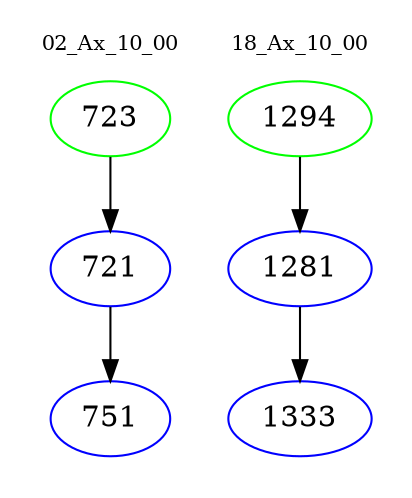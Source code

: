digraph{
subgraph cluster_0 {
color = white
label = "02_Ax_10_00";
fontsize=10;
T0_723 [label="723", color="green"]
T0_723 -> T0_721 [color="black"]
T0_721 [label="721", color="blue"]
T0_721 -> T0_751 [color="black"]
T0_751 [label="751", color="blue"]
}
subgraph cluster_1 {
color = white
label = "18_Ax_10_00";
fontsize=10;
T1_1294 [label="1294", color="green"]
T1_1294 -> T1_1281 [color="black"]
T1_1281 [label="1281", color="blue"]
T1_1281 -> T1_1333 [color="black"]
T1_1333 [label="1333", color="blue"]
}
}
